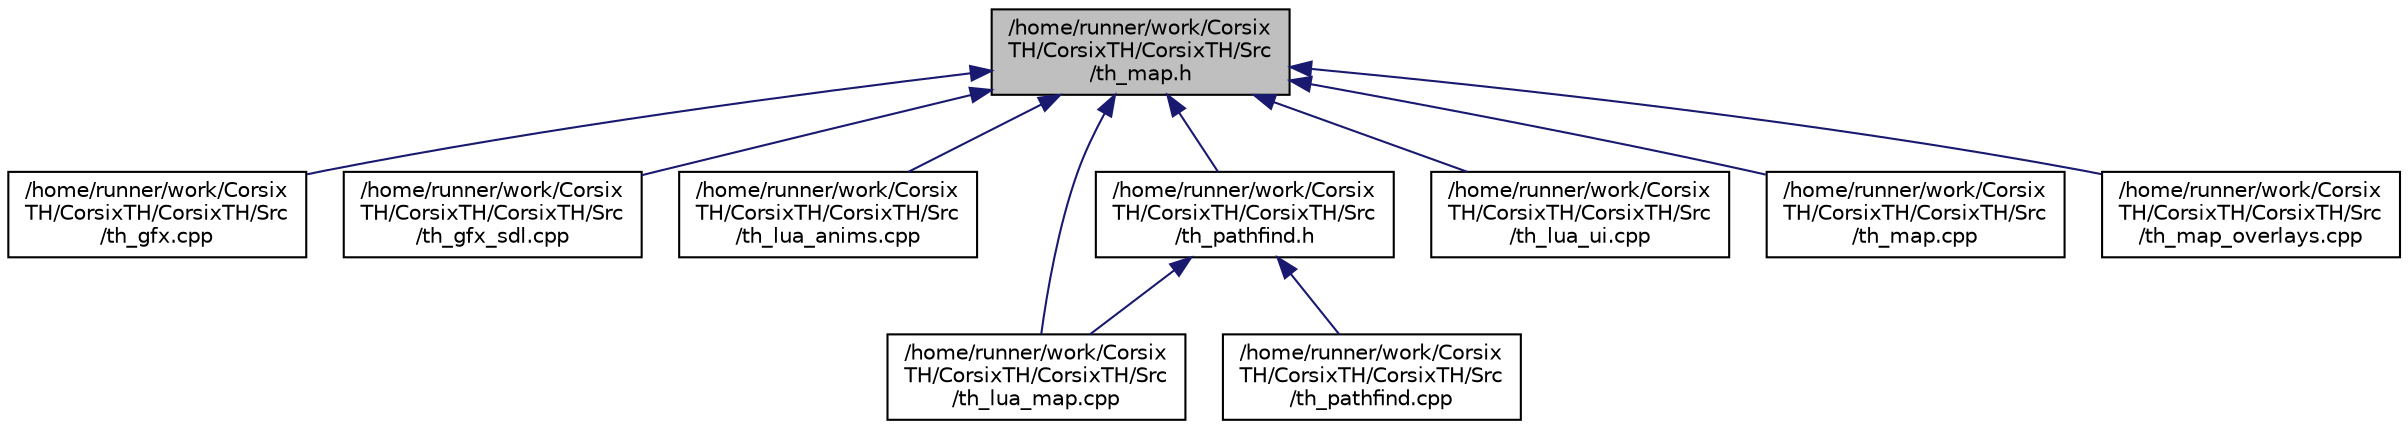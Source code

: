 digraph "/home/runner/work/CorsixTH/CorsixTH/CorsixTH/Src/th_map.h"
{
 // LATEX_PDF_SIZE
  edge [fontname="Helvetica",fontsize="10",labelfontname="Helvetica",labelfontsize="10"];
  node [fontname="Helvetica",fontsize="10",shape=record];
  Node1 [label="/home/runner/work/Corsix\lTH/CorsixTH/CorsixTH/Src\l/th_map.h",height=0.2,width=0.4,color="black", fillcolor="grey75", style="filled", fontcolor="black",tooltip=" "];
  Node1 -> Node2 [dir="back",color="midnightblue",fontsize="10",style="solid",fontname="Helvetica"];
  Node2 [label="/home/runner/work/Corsix\lTH/CorsixTH/CorsixTH/Src\l/th_gfx.cpp",height=0.2,width=0.4,color="black", fillcolor="white", style="filled",URL="$th__gfx_8cpp.html",tooltip=" "];
  Node1 -> Node3 [dir="back",color="midnightblue",fontsize="10",style="solid",fontname="Helvetica"];
  Node3 [label="/home/runner/work/Corsix\lTH/CorsixTH/CorsixTH/Src\l/th_gfx_sdl.cpp",height=0.2,width=0.4,color="black", fillcolor="white", style="filled",URL="$th__gfx__sdl_8cpp.html",tooltip=" "];
  Node1 -> Node4 [dir="back",color="midnightblue",fontsize="10",style="solid",fontname="Helvetica"];
  Node4 [label="/home/runner/work/Corsix\lTH/CorsixTH/CorsixTH/Src\l/th_lua_anims.cpp",height=0.2,width=0.4,color="black", fillcolor="white", style="filled",URL="$th__lua__anims_8cpp.html",tooltip=" "];
  Node1 -> Node5 [dir="back",color="midnightblue",fontsize="10",style="solid",fontname="Helvetica"];
  Node5 [label="/home/runner/work/Corsix\lTH/CorsixTH/CorsixTH/Src\l/th_lua_map.cpp",height=0.2,width=0.4,color="black", fillcolor="white", style="filled",URL="$th__lua__map_8cpp.html",tooltip=" "];
  Node1 -> Node6 [dir="back",color="midnightblue",fontsize="10",style="solid",fontname="Helvetica"];
  Node6 [label="/home/runner/work/Corsix\lTH/CorsixTH/CorsixTH/Src\l/th_pathfind.h",height=0.2,width=0.4,color="black", fillcolor="white", style="filled",URL="$th__pathfind_8h.html",tooltip=" "];
  Node6 -> Node5 [dir="back",color="midnightblue",fontsize="10",style="solid",fontname="Helvetica"];
  Node6 -> Node7 [dir="back",color="midnightblue",fontsize="10",style="solid",fontname="Helvetica"];
  Node7 [label="/home/runner/work/Corsix\lTH/CorsixTH/CorsixTH/Src\l/th_pathfind.cpp",height=0.2,width=0.4,color="black", fillcolor="white", style="filled",URL="$th__pathfind_8cpp.html",tooltip=" "];
  Node1 -> Node8 [dir="back",color="midnightblue",fontsize="10",style="solid",fontname="Helvetica"];
  Node8 [label="/home/runner/work/Corsix\lTH/CorsixTH/CorsixTH/Src\l/th_lua_ui.cpp",height=0.2,width=0.4,color="black", fillcolor="white", style="filled",URL="$th__lua__ui_8cpp.html",tooltip=" "];
  Node1 -> Node9 [dir="back",color="midnightblue",fontsize="10",style="solid",fontname="Helvetica"];
  Node9 [label="/home/runner/work/Corsix\lTH/CorsixTH/CorsixTH/Src\l/th_map.cpp",height=0.2,width=0.4,color="black", fillcolor="white", style="filled",URL="$th__map_8cpp.html",tooltip=" "];
  Node1 -> Node10 [dir="back",color="midnightblue",fontsize="10",style="solid",fontname="Helvetica"];
  Node10 [label="/home/runner/work/Corsix\lTH/CorsixTH/CorsixTH/Src\l/th_map_overlays.cpp",height=0.2,width=0.4,color="black", fillcolor="white", style="filled",URL="$th__map__overlays_8cpp.html",tooltip=" "];
}
